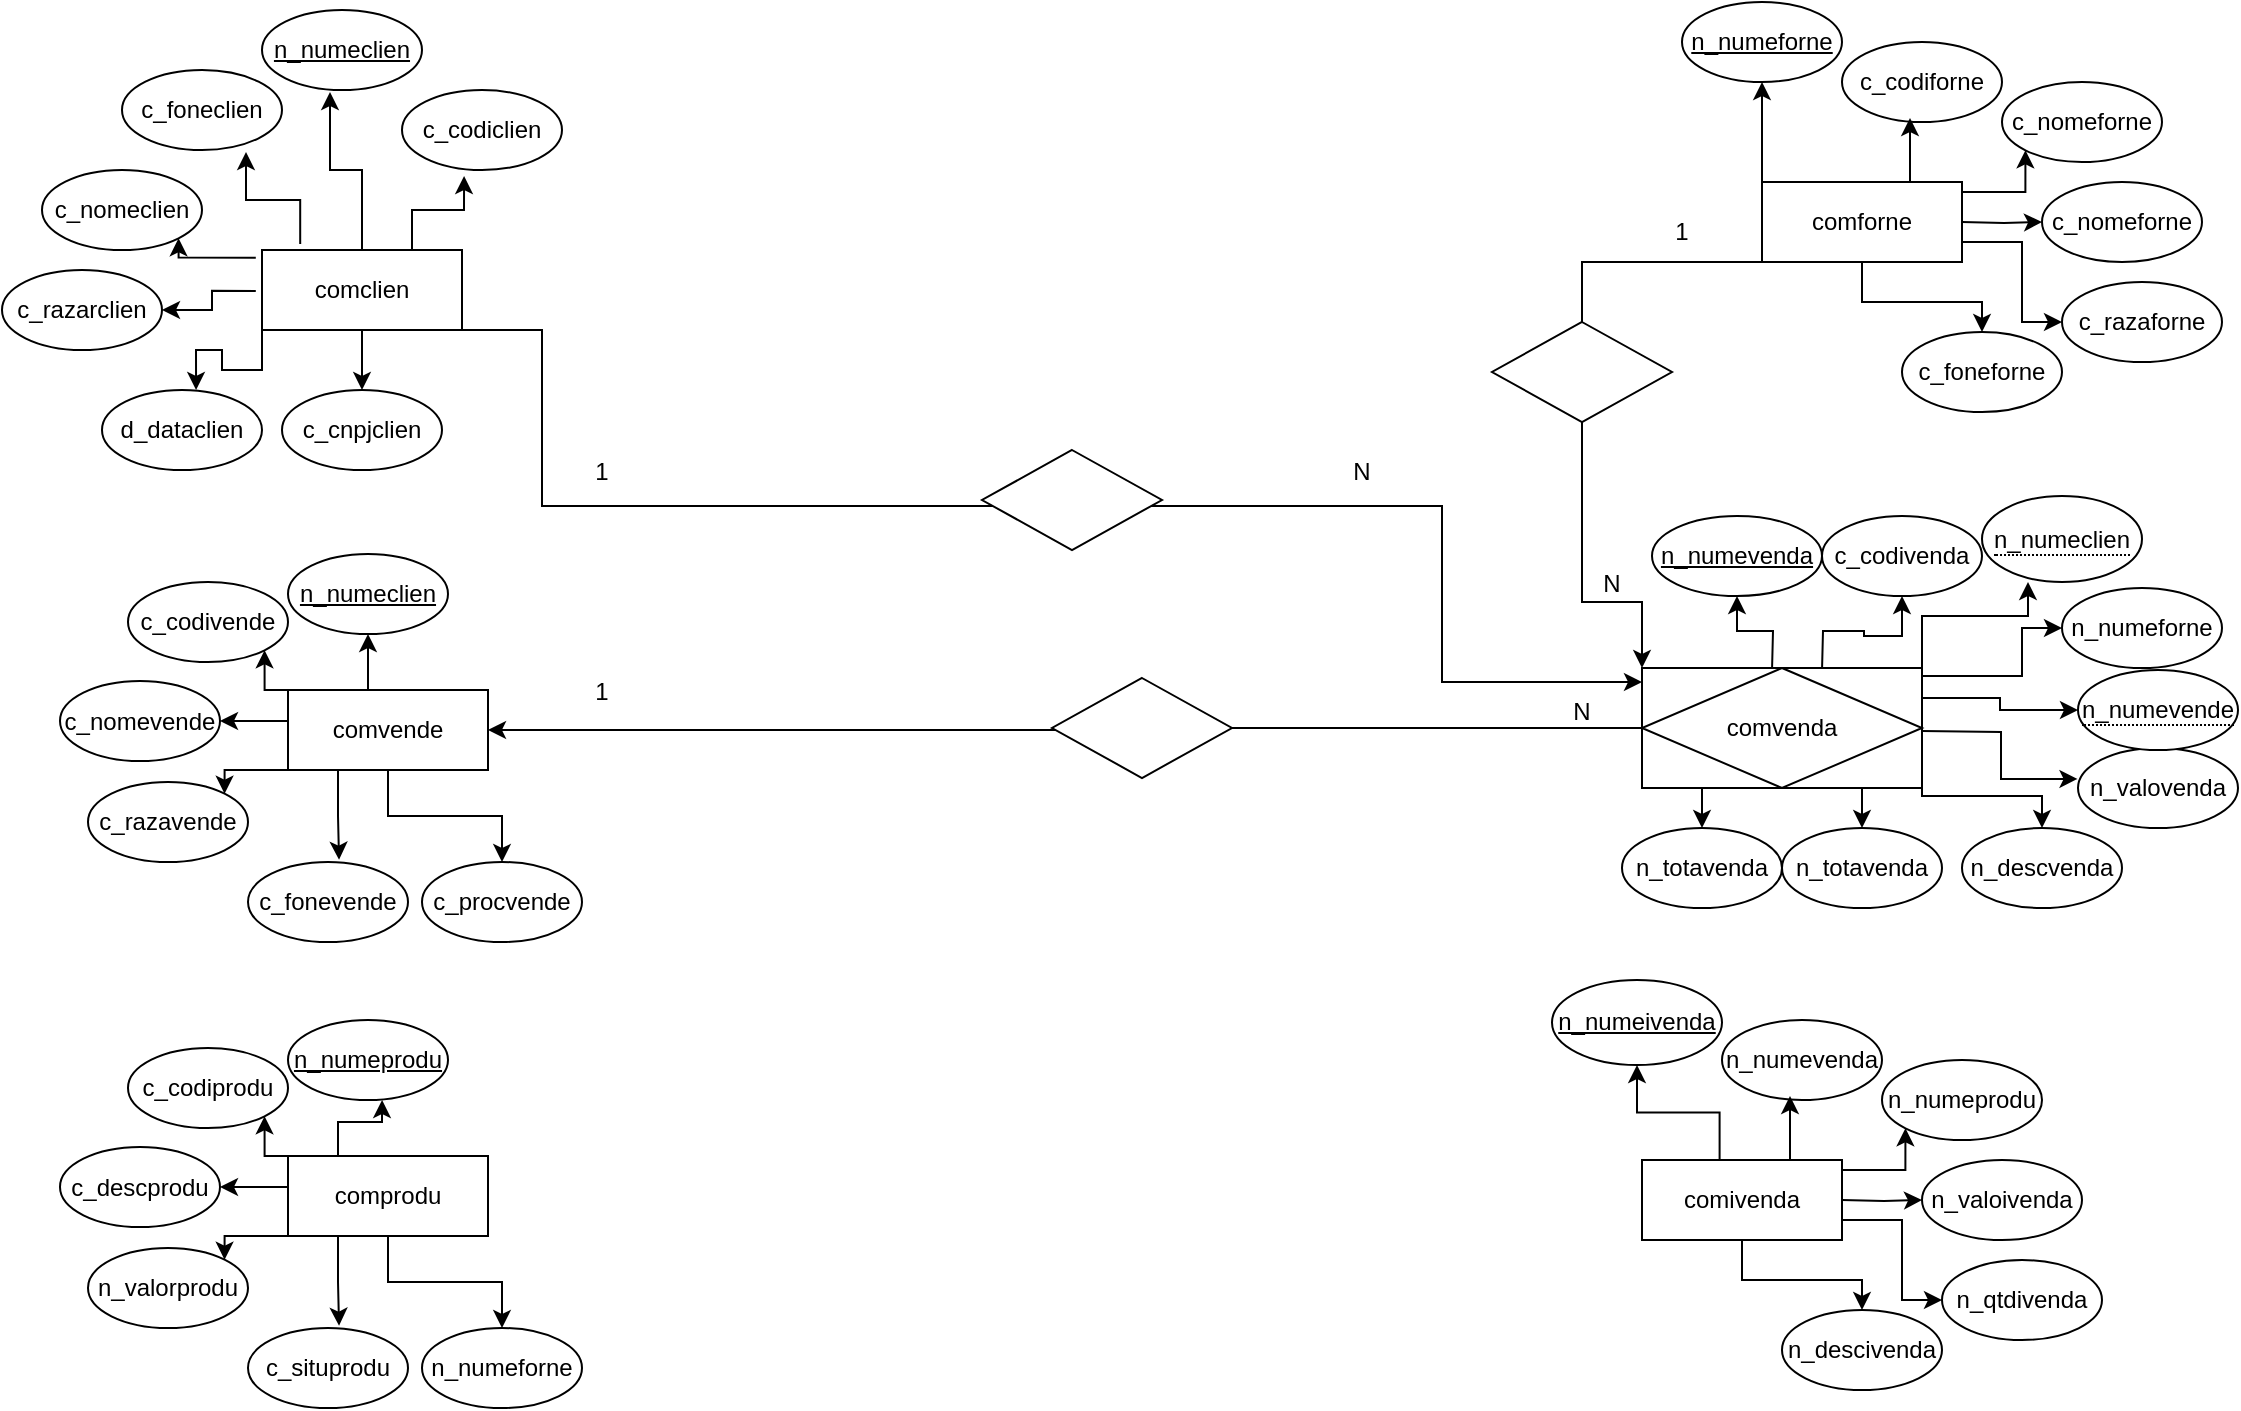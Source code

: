 <mxfile version="28.2.8" pages="2">
  <diagram name="Página-1" id="YsfWKtCPw2C8xm3MoTjd">
    <mxGraphModel dx="2860" dy="1554" grid="1" gridSize="10" guides="1" tooltips="1" connect="1" arrows="1" fold="1" page="1" pageScale="1" pageWidth="1169" pageHeight="827" math="0" shadow="0">
      <root>
        <mxCell id="0" />
        <mxCell id="1" parent="0" />
        <mxCell id="bs81U0XVVwIqTHEoBs_I-17" style="edgeStyle=orthogonalEdgeStyle;rounded=0;orthogonalLoop=1;jettySize=auto;html=1;exitX=-0.031;exitY=0.096;exitDx=0;exitDy=0;entryX=1;entryY=1;entryDx=0;entryDy=0;exitPerimeter=0;" edge="1" parent="1" source="bs81U0XVVwIqTHEoBs_I-42" target="bs81U0XVVwIqTHEoBs_I-6">
          <mxGeometry relative="1" as="geometry">
            <mxPoint x="120" y="359" as="sourcePoint" />
          </mxGeometry>
        </mxCell>
        <mxCell id="bs81U0XVVwIqTHEoBs_I-22" style="edgeStyle=orthogonalEdgeStyle;rounded=0;orthogonalLoop=1;jettySize=auto;html=1;exitX=0.5;exitY=1;exitDx=0;exitDy=0;entryX=0.5;entryY=0;entryDx=0;entryDy=0;" edge="1" parent="1" source="bs81U0XVVwIqTHEoBs_I-42" target="bs81U0XVVwIqTHEoBs_I-12">
          <mxGeometry relative="1" as="geometry">
            <mxPoint x="180" y="404" as="sourcePoint" />
          </mxGeometry>
        </mxCell>
        <mxCell id="bs81U0XVVwIqTHEoBs_I-27" style="edgeStyle=orthogonalEdgeStyle;rounded=0;orthogonalLoop=1;jettySize=auto;html=1;exitX=-0.031;exitY=0.511;exitDx=0;exitDy=0;entryX=1;entryY=0.5;entryDx=0;entryDy=0;exitPerimeter=0;" edge="1" parent="1" source="bs81U0XVVwIqTHEoBs_I-42" target="bs81U0XVVwIqTHEoBs_I-8">
          <mxGeometry relative="1" as="geometry">
            <mxPoint x="120" y="374" as="sourcePoint" />
          </mxGeometry>
        </mxCell>
        <mxCell id="bs81U0XVVwIqTHEoBs_I-1" value="n_numeclien" style="ellipse;whiteSpace=wrap;html=1;align=center;fontStyle=4;" vertex="1" parent="1">
          <mxGeometry x="130" y="234" width="80" height="40" as="geometry" />
        </mxCell>
        <mxCell id="bs81U0XVVwIqTHEoBs_I-4" value="c_codiclien" style="ellipse;whiteSpace=wrap;html=1;align=center;" vertex="1" parent="1">
          <mxGeometry x="200" y="274" width="80" height="40" as="geometry" />
        </mxCell>
        <mxCell id="bs81U0XVVwIqTHEoBs_I-6" value="c_nomeclien" style="ellipse;whiteSpace=wrap;html=1;align=center;" vertex="1" parent="1">
          <mxGeometry x="20" y="314" width="80" height="40" as="geometry" />
        </mxCell>
        <mxCell id="bs81U0XVVwIqTHEoBs_I-8" value="c_razarclien" style="ellipse;whiteSpace=wrap;html=1;align=center;" vertex="1" parent="1">
          <mxGeometry y="364" width="80" height="40" as="geometry" />
        </mxCell>
        <mxCell id="bs81U0XVVwIqTHEoBs_I-10" value="d_dataclien" style="ellipse;whiteSpace=wrap;html=1;align=center;" vertex="1" parent="1">
          <mxGeometry x="50" y="424" width="80" height="40" as="geometry" />
        </mxCell>
        <mxCell id="bs81U0XVVwIqTHEoBs_I-12" value="c_cnpjclien" style="ellipse;whiteSpace=wrap;html=1;align=center;" vertex="1" parent="1">
          <mxGeometry x="140" y="424" width="80" height="40" as="geometry" />
        </mxCell>
        <mxCell id="bs81U0XVVwIqTHEoBs_I-13" value="c_foneclien" style="ellipse;whiteSpace=wrap;html=1;align=center;" vertex="1" parent="1">
          <mxGeometry x="60" y="264" width="80" height="40" as="geometry" />
        </mxCell>
        <mxCell id="bs81U0XVVwIqTHEoBs_I-14" style="edgeStyle=orthogonalEdgeStyle;rounded=0;orthogonalLoop=1;jettySize=auto;html=1;exitX=0.75;exitY=0;exitDx=0;exitDy=0;entryX=0.388;entryY=1.075;entryDx=0;entryDy=0;entryPerimeter=0;" edge="1" parent="1" source="bs81U0XVVwIqTHEoBs_I-42" target="bs81U0XVVwIqTHEoBs_I-4">
          <mxGeometry relative="1" as="geometry">
            <mxPoint x="210" y="344" as="sourcePoint" />
          </mxGeometry>
        </mxCell>
        <mxCell id="bs81U0XVVwIqTHEoBs_I-15" style="edgeStyle=orthogonalEdgeStyle;rounded=0;orthogonalLoop=1;jettySize=auto;html=1;exitX=0.5;exitY=0;exitDx=0;exitDy=0;entryX=0.425;entryY=1.025;entryDx=0;entryDy=0;entryPerimeter=0;" edge="1" parent="1" source="bs81U0XVVwIqTHEoBs_I-42" target="bs81U0XVVwIqTHEoBs_I-1">
          <mxGeometry relative="1" as="geometry">
            <mxPoint x="180" y="344" as="sourcePoint" />
          </mxGeometry>
        </mxCell>
        <mxCell id="bs81U0XVVwIqTHEoBs_I-16" style="edgeStyle=orthogonalEdgeStyle;rounded=0;orthogonalLoop=1;jettySize=auto;html=1;exitX=0.191;exitY=-0.075;exitDx=0;exitDy=0;entryX=0.775;entryY=1.025;entryDx=0;entryDy=0;entryPerimeter=0;exitPerimeter=0;" edge="1" parent="1" source="bs81U0XVVwIqTHEoBs_I-42" target="bs81U0XVVwIqTHEoBs_I-13">
          <mxGeometry relative="1" as="geometry">
            <mxPoint x="150" y="344" as="sourcePoint" />
          </mxGeometry>
        </mxCell>
        <mxCell id="bs81U0XVVwIqTHEoBs_I-19" style="edgeStyle=orthogonalEdgeStyle;rounded=0;orthogonalLoop=1;jettySize=auto;html=1;exitX=0;exitY=1;exitDx=0;exitDy=0;entryX=0.588;entryY=0;entryDx=0;entryDy=0;entryPerimeter=0;" edge="1" parent="1" source="bs81U0XVVwIqTHEoBs_I-42" target="bs81U0XVVwIqTHEoBs_I-10">
          <mxGeometry relative="1" as="geometry">
            <mxPoint x="120" y="389" as="sourcePoint" />
          </mxGeometry>
        </mxCell>
        <mxCell id="bs81U0XVVwIqTHEoBs_I-38" style="edgeStyle=orthogonalEdgeStyle;rounded=0;orthogonalLoop=1;jettySize=auto;html=1;exitX=1;exitY=0.25;exitDx=0;exitDy=0;entryX=0;entryY=1;entryDx=0;entryDy=0;" edge="1" parent="1" target="bs81U0XVVwIqTHEoBs_I-31">
          <mxGeometry relative="1" as="geometry">
            <mxPoint x="980" y="325" as="sourcePoint" />
          </mxGeometry>
        </mxCell>
        <mxCell id="bs81U0XVVwIqTHEoBs_I-39" style="edgeStyle=orthogonalEdgeStyle;rounded=0;orthogonalLoop=1;jettySize=auto;html=1;exitX=1;exitY=0.5;exitDx=0;exitDy=0;entryX=0;entryY=0.5;entryDx=0;entryDy=0;" edge="1" parent="1" target="bs81U0XVVwIqTHEoBs_I-32">
          <mxGeometry relative="1" as="geometry">
            <mxPoint x="980" y="340" as="sourcePoint" />
          </mxGeometry>
        </mxCell>
        <mxCell id="bs81U0XVVwIqTHEoBs_I-29" value="n_numeforne" style="ellipse;whiteSpace=wrap;html=1;align=center;fontStyle=4;" vertex="1" parent="1">
          <mxGeometry x="840" y="230" width="80" height="40" as="geometry" />
        </mxCell>
        <mxCell id="bs81U0XVVwIqTHEoBs_I-30" value="c_codiforne" style="ellipse;whiteSpace=wrap;html=1;align=center;" vertex="1" parent="1">
          <mxGeometry x="920" y="250" width="80" height="40" as="geometry" />
        </mxCell>
        <mxCell id="bs81U0XVVwIqTHEoBs_I-31" value="c_nomeforne" style="ellipse;whiteSpace=wrap;html=1;align=center;" vertex="1" parent="1">
          <mxGeometry x="1000" y="270" width="80" height="40" as="geometry" />
        </mxCell>
        <mxCell id="bs81U0XVVwIqTHEoBs_I-32" value="c_nomeforne" style="ellipse;whiteSpace=wrap;html=1;align=center;" vertex="1" parent="1">
          <mxGeometry x="1020" y="320" width="80" height="40" as="geometry" />
        </mxCell>
        <mxCell id="bs81U0XVVwIqTHEoBs_I-33" value="c_razaforne" style="ellipse;whiteSpace=wrap;html=1;align=center;" vertex="1" parent="1">
          <mxGeometry x="1030" y="370" width="80" height="40" as="geometry" />
        </mxCell>
        <mxCell id="bs81U0XVVwIqTHEoBs_I-34" value="c_foneforne" style="ellipse;whiteSpace=wrap;html=1;align=center;" vertex="1" parent="1">
          <mxGeometry x="950" y="395" width="80" height="40" as="geometry" />
        </mxCell>
        <mxCell id="bs81U0XVVwIqTHEoBs_I-36" style="edgeStyle=orthogonalEdgeStyle;rounded=0;orthogonalLoop=1;jettySize=auto;html=1;exitX=0.6;exitY=0.125;exitDx=0;exitDy=0;entryX=0.425;entryY=0.95;entryDx=0;entryDy=0;entryPerimeter=0;exitPerimeter=0;" edge="1" parent="1" source="bs81U0XVVwIqTHEoBs_I-44" target="bs81U0XVVwIqTHEoBs_I-30">
          <mxGeometry relative="1" as="geometry">
            <mxPoint x="950" y="310" as="sourcePoint" />
          </mxGeometry>
        </mxCell>
        <mxCell id="bs81U0XVVwIqTHEoBs_I-164" style="edgeStyle=orthogonalEdgeStyle;rounded=0;orthogonalLoop=1;jettySize=auto;html=1;exitX=1;exitY=1;exitDx=0;exitDy=0;entryX=1;entryY=0;entryDx=0;entryDy=0;" edge="1" parent="1" source="bs81U0XVVwIqTHEoBs_I-42" target="bs81U0XVVwIqTHEoBs_I-153">
          <mxGeometry relative="1" as="geometry">
            <Array as="points">
              <mxPoint x="270" y="394" />
              <mxPoint x="270" y="482" />
              <mxPoint x="720" y="482" />
              <mxPoint x="720" y="570" />
            </Array>
          </mxGeometry>
        </mxCell>
        <mxCell id="bs81U0XVVwIqTHEoBs_I-42" value="comclien" style="whiteSpace=wrap;html=1;align=center;" vertex="1" parent="1">
          <mxGeometry x="130" y="354" width="100" height="40" as="geometry" />
        </mxCell>
        <mxCell id="bs81U0XVVwIqTHEoBs_I-45" style="edgeStyle=orthogonalEdgeStyle;rounded=0;orthogonalLoop=1;jettySize=auto;html=1;exitX=0.5;exitY=1;exitDx=0;exitDy=0;entryX=0.5;entryY=0;entryDx=0;entryDy=0;" edge="1" parent="1" source="bs81U0XVVwIqTHEoBs_I-44" target="bs81U0XVVwIqTHEoBs_I-34">
          <mxGeometry relative="1" as="geometry" />
        </mxCell>
        <mxCell id="bs81U0XVVwIqTHEoBs_I-81" style="edgeStyle=orthogonalEdgeStyle;rounded=0;orthogonalLoop=1;jettySize=auto;html=1;exitX=1;exitY=0.75;exitDx=0;exitDy=0;entryX=0;entryY=0.5;entryDx=0;entryDy=0;" edge="1" parent="1" source="bs81U0XVVwIqTHEoBs_I-44" target="bs81U0XVVwIqTHEoBs_I-33">
          <mxGeometry relative="1" as="geometry">
            <Array as="points">
              <mxPoint x="1010" y="350" />
              <mxPoint x="1010" y="390" />
            </Array>
          </mxGeometry>
        </mxCell>
        <mxCell id="bs81U0XVVwIqTHEoBs_I-157" style="edgeStyle=orthogonalEdgeStyle;rounded=0;orthogonalLoop=1;jettySize=auto;html=1;exitX=0;exitY=0;exitDx=0;exitDy=0;entryX=0.5;entryY=1;entryDx=0;entryDy=0;" edge="1" parent="1" source="bs81U0XVVwIqTHEoBs_I-44" target="bs81U0XVVwIqTHEoBs_I-29">
          <mxGeometry relative="1" as="geometry" />
        </mxCell>
        <mxCell id="bs81U0XVVwIqTHEoBs_I-158" style="edgeStyle=orthogonalEdgeStyle;rounded=0;orthogonalLoop=1;jettySize=auto;html=1;exitX=0;exitY=1;exitDx=0;exitDy=0;entryX=0;entryY=0;entryDx=0;entryDy=0;" edge="1" parent="1" source="bs81U0XVVwIqTHEoBs_I-44" target="bs81U0XVVwIqTHEoBs_I-148">
          <mxGeometry relative="1" as="geometry">
            <Array as="points">
              <mxPoint x="790" y="360" />
              <mxPoint x="790" y="530" />
              <mxPoint x="820" y="530" />
            </Array>
          </mxGeometry>
        </mxCell>
        <mxCell id="bs81U0XVVwIqTHEoBs_I-44" value="comforne" style="whiteSpace=wrap;html=1;align=center;" vertex="1" parent="1">
          <mxGeometry x="880" y="320" width="100" height="40" as="geometry" />
        </mxCell>
        <mxCell id="bs81U0XVVwIqTHEoBs_I-56" style="edgeStyle=orthogonalEdgeStyle;rounded=0;orthogonalLoop=1;jettySize=auto;html=1;exitX=0.25;exitY=0;exitDx=0;exitDy=0;entryX=0.5;entryY=1;entryDx=0;entryDy=0;" edge="1" parent="1" source="bs81U0XVVwIqTHEoBs_I-46" target="bs81U0XVVwIqTHEoBs_I-47">
          <mxGeometry relative="1" as="geometry" />
        </mxCell>
        <mxCell id="bs81U0XVVwIqTHEoBs_I-58" value="" style="edgeStyle=orthogonalEdgeStyle;rounded=0;orthogonalLoop=1;jettySize=auto;html=1;" edge="1" parent="1" source="bs81U0XVVwIqTHEoBs_I-46" target="bs81U0XVVwIqTHEoBs_I-55">
          <mxGeometry relative="1" as="geometry" />
        </mxCell>
        <mxCell id="bs81U0XVVwIqTHEoBs_I-65" style="edgeStyle=orthogonalEdgeStyle;rounded=0;orthogonalLoop=1;jettySize=auto;html=1;exitX=0;exitY=0;exitDx=0;exitDy=0;entryX=1;entryY=1;entryDx=0;entryDy=0;" edge="1" parent="1" source="bs81U0XVVwIqTHEoBs_I-46" target="bs81U0XVVwIqTHEoBs_I-49">
          <mxGeometry relative="1" as="geometry" />
        </mxCell>
        <mxCell id="bs81U0XVVwIqTHEoBs_I-71" style="edgeStyle=orthogonalEdgeStyle;rounded=0;orthogonalLoop=1;jettySize=auto;html=1;exitX=0;exitY=1;exitDx=0;exitDy=0;entryX=1;entryY=0;entryDx=0;entryDy=0;" edge="1" parent="1" source="bs81U0XVVwIqTHEoBs_I-46" target="bs81U0XVVwIqTHEoBs_I-53">
          <mxGeometry relative="1" as="geometry" />
        </mxCell>
        <mxCell id="bs81U0XVVwIqTHEoBs_I-79" style="edgeStyle=orthogonalEdgeStyle;rounded=0;orthogonalLoop=1;jettySize=auto;html=1;exitX=0;exitY=0.5;exitDx=0;exitDy=0;entryX=1;entryY=0.5;entryDx=0;entryDy=0;" edge="1" parent="1" source="bs81U0XVVwIqTHEoBs_I-46" target="bs81U0XVVwIqTHEoBs_I-51">
          <mxGeometry relative="1" as="geometry">
            <Array as="points">
              <mxPoint x="143" y="590" />
            </Array>
          </mxGeometry>
        </mxCell>
        <mxCell id="bs81U0XVVwIqTHEoBs_I-46" value="comvende" style="whiteSpace=wrap;html=1;align=center;" vertex="1" parent="1">
          <mxGeometry x="143" y="574" width="100" height="40" as="geometry" />
        </mxCell>
        <mxCell id="bs81U0XVVwIqTHEoBs_I-47" value="n_numeclien" style="ellipse;whiteSpace=wrap;html=1;align=center;fontStyle=4;" vertex="1" parent="1">
          <mxGeometry x="143" y="506" width="80" height="40" as="geometry" />
        </mxCell>
        <mxCell id="bs81U0XVVwIqTHEoBs_I-49" value="c_codivende" style="ellipse;whiteSpace=wrap;html=1;align=center;" vertex="1" parent="1">
          <mxGeometry x="63" y="520" width="80" height="40" as="geometry" />
        </mxCell>
        <mxCell id="bs81U0XVVwIqTHEoBs_I-51" value="c_nomevende" style="ellipse;whiteSpace=wrap;html=1;align=center;" vertex="1" parent="1">
          <mxGeometry x="29" y="569.5" width="80" height="40" as="geometry" />
        </mxCell>
        <mxCell id="bs81U0XVVwIqTHEoBs_I-53" value="c_razavende" style="ellipse;whiteSpace=wrap;html=1;align=center;" vertex="1" parent="1">
          <mxGeometry x="43" y="620" width="80" height="40" as="geometry" />
        </mxCell>
        <mxCell id="bs81U0XVVwIqTHEoBs_I-54" value="c_fonevende" style="ellipse;whiteSpace=wrap;html=1;align=center;" vertex="1" parent="1">
          <mxGeometry x="123" y="660" width="80" height="40" as="geometry" />
        </mxCell>
        <mxCell id="bs81U0XVVwIqTHEoBs_I-55" value="c_procvende" style="ellipse;whiteSpace=wrap;html=1;align=center;" vertex="1" parent="1">
          <mxGeometry x="210" y="660" width="80" height="40" as="geometry" />
        </mxCell>
        <mxCell id="bs81U0XVVwIqTHEoBs_I-61" style="edgeStyle=orthogonalEdgeStyle;rounded=0;orthogonalLoop=1;jettySize=auto;html=1;exitX=0.25;exitY=1;exitDx=0;exitDy=0;entryX=0.569;entryY=-0.029;entryDx=0;entryDy=0;entryPerimeter=0;" edge="1" parent="1" source="bs81U0XVVwIqTHEoBs_I-46" target="bs81U0XVVwIqTHEoBs_I-54">
          <mxGeometry relative="1" as="geometry" />
        </mxCell>
        <mxCell id="bs81U0XVVwIqTHEoBs_I-85" value="n_numevenda" style="ellipse;whiteSpace=wrap;html=1;align=center;fontStyle=4;" vertex="1" parent="1">
          <mxGeometry x="825" y="487" width="85" height="40" as="geometry" />
        </mxCell>
        <mxCell id="bs81U0XVVwIqTHEoBs_I-86" value="c_codivenda" style="ellipse;whiteSpace=wrap;html=1;align=center;" vertex="1" parent="1">
          <mxGeometry x="910" y="487" width="80" height="40" as="geometry" />
        </mxCell>
        <mxCell id="bs81U0XVVwIqTHEoBs_I-88" value="n_numeforne" style="ellipse;whiteSpace=wrap;html=1;align=center;" vertex="1" parent="1">
          <mxGeometry x="1030" y="523" width="80" height="40" as="geometry" />
        </mxCell>
        <mxCell id="bs81U0XVVwIqTHEoBs_I-90" value="n_valovenda" style="ellipse;whiteSpace=wrap;html=1;align=center;" vertex="1" parent="1">
          <mxGeometry x="1038" y="603" width="80" height="40" as="geometry" />
        </mxCell>
        <mxCell id="bs81U0XVVwIqTHEoBs_I-99" style="edgeStyle=orthogonalEdgeStyle;rounded=0;orthogonalLoop=1;jettySize=auto;html=1;exitX=0.25;exitY=0;exitDx=0;exitDy=0;" edge="1" parent="1" target="bs81U0XVVwIqTHEoBs_I-85">
          <mxGeometry relative="1" as="geometry">
            <mxPoint x="885" y="564.5" as="sourcePoint" />
          </mxGeometry>
        </mxCell>
        <mxCell id="bs81U0XVVwIqTHEoBs_I-106" style="edgeStyle=orthogonalEdgeStyle;rounded=0;orthogonalLoop=1;jettySize=auto;html=1;exitX=0.75;exitY=1;exitDx=0;exitDy=0;entryX=0.5;entryY=0;entryDx=0;entryDy=0;" edge="1" parent="1" target="bs81U0XVVwIqTHEoBs_I-97">
          <mxGeometry relative="1" as="geometry">
            <mxPoint x="935" y="604.5" as="sourcePoint" />
          </mxGeometry>
        </mxCell>
        <mxCell id="bs81U0XVVwIqTHEoBs_I-107" style="edgeStyle=orthogonalEdgeStyle;rounded=0;orthogonalLoop=1;jettySize=auto;html=1;exitX=0;exitY=1;exitDx=0;exitDy=0;entryX=0.5;entryY=0;entryDx=0;entryDy=0;" edge="1" parent="1" target="bs81U0XVVwIqTHEoBs_I-98">
          <mxGeometry relative="1" as="geometry">
            <mxPoint x="860" y="604.5" as="sourcePoint" />
          </mxGeometry>
        </mxCell>
        <mxCell id="bs81U0XVVwIqTHEoBs_I-96" value="n_descvenda" style="ellipse;whiteSpace=wrap;html=1;align=center;" vertex="1" parent="1">
          <mxGeometry x="980" y="643" width="80" height="40" as="geometry" />
        </mxCell>
        <mxCell id="bs81U0XVVwIqTHEoBs_I-97" value="n_totavenda" style="ellipse;whiteSpace=wrap;html=1;align=center;" vertex="1" parent="1">
          <mxGeometry x="890" y="643" width="80" height="40" as="geometry" />
        </mxCell>
        <mxCell id="bs81U0XVVwIqTHEoBs_I-98" value="n_totavenda" style="ellipse;whiteSpace=wrap;html=1;align=center;" vertex="1" parent="1">
          <mxGeometry x="810" y="643" width="80" height="40" as="geometry" />
        </mxCell>
        <mxCell id="bs81U0XVVwIqTHEoBs_I-100" style="edgeStyle=orthogonalEdgeStyle;rounded=0;orthogonalLoop=1;jettySize=auto;html=1;exitX=0.5;exitY=0;exitDx=0;exitDy=0;" edge="1" parent="1" target="bs81U0XVVwIqTHEoBs_I-86">
          <mxGeometry relative="1" as="geometry">
            <mxPoint x="910" y="564.5" as="sourcePoint" />
          </mxGeometry>
        </mxCell>
        <mxCell id="bs81U0XVVwIqTHEoBs_I-102" style="edgeStyle=orthogonalEdgeStyle;rounded=0;orthogonalLoop=1;jettySize=auto;html=1;exitX=1;exitY=0.25;exitDx=0;exitDy=0;" edge="1" parent="1" target="bs81U0XVVwIqTHEoBs_I-88">
          <mxGeometry relative="1" as="geometry">
            <mxPoint x="960" y="574.5" as="sourcePoint" />
            <Array as="points">
              <mxPoint x="960" y="597" />
              <mxPoint x="960" y="567" />
              <mxPoint x="1010" y="567" />
              <mxPoint x="1010" y="547" />
            </Array>
          </mxGeometry>
        </mxCell>
        <mxCell id="bs81U0XVVwIqTHEoBs_I-104" style="edgeStyle=orthogonalEdgeStyle;rounded=0;orthogonalLoop=1;jettySize=auto;html=1;exitX=1;exitY=0.75;exitDx=0;exitDy=0;entryX=-0.003;entryY=0.387;entryDx=0;entryDy=0;entryPerimeter=0;" edge="1" parent="1" target="bs81U0XVVwIqTHEoBs_I-90">
          <mxGeometry relative="1" as="geometry">
            <mxPoint x="960" y="594.5" as="sourcePoint" />
          </mxGeometry>
        </mxCell>
        <mxCell id="bs81U0XVVwIqTHEoBs_I-105" style="edgeStyle=orthogonalEdgeStyle;rounded=0;orthogonalLoop=1;jettySize=auto;html=1;exitX=1;exitY=1;exitDx=0;exitDy=0;entryX=0.5;entryY=0;entryDx=0;entryDy=0;" edge="1" parent="1" target="bs81U0XVVwIqTHEoBs_I-96">
          <mxGeometry relative="1" as="geometry">
            <mxPoint x="960" y="604.5" as="sourcePoint" />
            <Array as="points">
              <mxPoint x="1020" y="627" />
            </Array>
          </mxGeometry>
        </mxCell>
        <mxCell id="bs81U0XVVwIqTHEoBs_I-109" style="edgeStyle=orthogonalEdgeStyle;rounded=0;orthogonalLoop=1;jettySize=auto;html=1;exitX=0.25;exitY=0;exitDx=0;exitDy=0;entryX=0.588;entryY=1;entryDx=0;entryDy=0;entryPerimeter=0;" edge="1" parent="1" source="bs81U0XVVwIqTHEoBs_I-114" target="bs81U0XVVwIqTHEoBs_I-115">
          <mxGeometry relative="1" as="geometry">
            <Array as="points">
              <mxPoint x="168" y="790" />
              <mxPoint x="190" y="790" />
            </Array>
          </mxGeometry>
        </mxCell>
        <mxCell id="bs81U0XVVwIqTHEoBs_I-110" value="" style="edgeStyle=orthogonalEdgeStyle;rounded=0;orthogonalLoop=1;jettySize=auto;html=1;" edge="1" parent="1" source="bs81U0XVVwIqTHEoBs_I-114" target="bs81U0XVVwIqTHEoBs_I-120">
          <mxGeometry relative="1" as="geometry" />
        </mxCell>
        <mxCell id="bs81U0XVVwIqTHEoBs_I-111" style="edgeStyle=orthogonalEdgeStyle;rounded=0;orthogonalLoop=1;jettySize=auto;html=1;exitX=0;exitY=0;exitDx=0;exitDy=0;entryX=1;entryY=1;entryDx=0;entryDy=0;" edge="1" parent="1" source="bs81U0XVVwIqTHEoBs_I-114" target="bs81U0XVVwIqTHEoBs_I-116">
          <mxGeometry relative="1" as="geometry" />
        </mxCell>
        <mxCell id="bs81U0XVVwIqTHEoBs_I-112" style="edgeStyle=orthogonalEdgeStyle;rounded=0;orthogonalLoop=1;jettySize=auto;html=1;exitX=0;exitY=1;exitDx=0;exitDy=0;entryX=1;entryY=0;entryDx=0;entryDy=0;" edge="1" parent="1" source="bs81U0XVVwIqTHEoBs_I-114" target="bs81U0XVVwIqTHEoBs_I-118">
          <mxGeometry relative="1" as="geometry" />
        </mxCell>
        <mxCell id="bs81U0XVVwIqTHEoBs_I-113" style="edgeStyle=orthogonalEdgeStyle;rounded=0;orthogonalLoop=1;jettySize=auto;html=1;exitX=0;exitY=0.5;exitDx=0;exitDy=0;entryX=1;entryY=0.5;entryDx=0;entryDy=0;" edge="1" parent="1" source="bs81U0XVVwIqTHEoBs_I-114" target="bs81U0XVVwIqTHEoBs_I-117">
          <mxGeometry relative="1" as="geometry">
            <Array as="points">
              <mxPoint x="143" y="823" />
            </Array>
          </mxGeometry>
        </mxCell>
        <mxCell id="bs81U0XVVwIqTHEoBs_I-114" value="comprodu" style="whiteSpace=wrap;html=1;align=center;" vertex="1" parent="1">
          <mxGeometry x="143" y="807" width="100" height="40" as="geometry" />
        </mxCell>
        <mxCell id="bs81U0XVVwIqTHEoBs_I-115" value="n_numeprodu" style="ellipse;whiteSpace=wrap;html=1;align=center;fontStyle=4;" vertex="1" parent="1">
          <mxGeometry x="143" y="739" width="80" height="40" as="geometry" />
        </mxCell>
        <mxCell id="bs81U0XVVwIqTHEoBs_I-116" value="c_codiprodu" style="ellipse;whiteSpace=wrap;html=1;align=center;" vertex="1" parent="1">
          <mxGeometry x="63" y="753" width="80" height="40" as="geometry" />
        </mxCell>
        <mxCell id="bs81U0XVVwIqTHEoBs_I-117" value="c_descprodu" style="ellipse;whiteSpace=wrap;html=1;align=center;" vertex="1" parent="1">
          <mxGeometry x="29" y="802.5" width="80" height="40" as="geometry" />
        </mxCell>
        <mxCell id="bs81U0XVVwIqTHEoBs_I-118" value="n_valorprodu" style="ellipse;whiteSpace=wrap;html=1;align=center;" vertex="1" parent="1">
          <mxGeometry x="43" y="853" width="80" height="40" as="geometry" />
        </mxCell>
        <mxCell id="bs81U0XVVwIqTHEoBs_I-119" value="c_situprodu" style="ellipse;whiteSpace=wrap;html=1;align=center;" vertex="1" parent="1">
          <mxGeometry x="123" y="893" width="80" height="40" as="geometry" />
        </mxCell>
        <mxCell id="bs81U0XVVwIqTHEoBs_I-120" value="n_numeforne" style="ellipse;whiteSpace=wrap;html=1;align=center;" vertex="1" parent="1">
          <mxGeometry x="210" y="893" width="80" height="40" as="geometry" />
        </mxCell>
        <mxCell id="bs81U0XVVwIqTHEoBs_I-121" style="edgeStyle=orthogonalEdgeStyle;rounded=0;orthogonalLoop=1;jettySize=auto;html=1;exitX=0.25;exitY=1;exitDx=0;exitDy=0;entryX=0.569;entryY=-0.029;entryDx=0;entryDy=0;entryPerimeter=0;" edge="1" parent="1" source="bs81U0XVVwIqTHEoBs_I-114" target="bs81U0XVVwIqTHEoBs_I-119">
          <mxGeometry relative="1" as="geometry" />
        </mxCell>
        <mxCell id="bs81U0XVVwIqTHEoBs_I-135" style="edgeStyle=orthogonalEdgeStyle;rounded=0;orthogonalLoop=1;jettySize=auto;html=1;exitX=0.388;exitY=0.033;exitDx=0;exitDy=0;entryX=0.5;entryY=1;entryDx=0;entryDy=0;exitPerimeter=0;" edge="1" parent="1" source="bs81U0XVVwIqTHEoBs_I-147" target="bs81U0XVVwIqTHEoBs_I-138">
          <mxGeometry relative="1" as="geometry">
            <mxPoint x="860" y="799" as="sourcePoint" />
          </mxGeometry>
        </mxCell>
        <mxCell id="bs81U0XVVwIqTHEoBs_I-136" style="edgeStyle=orthogonalEdgeStyle;rounded=0;orthogonalLoop=1;jettySize=auto;html=1;exitX=1;exitY=0.25;exitDx=0;exitDy=0;entryX=0;entryY=1;entryDx=0;entryDy=0;" edge="1" parent="1" target="bs81U0XVVwIqTHEoBs_I-140">
          <mxGeometry relative="1" as="geometry">
            <mxPoint x="920" y="814" as="sourcePoint" />
          </mxGeometry>
        </mxCell>
        <mxCell id="bs81U0XVVwIqTHEoBs_I-137" style="edgeStyle=orthogonalEdgeStyle;rounded=0;orthogonalLoop=1;jettySize=auto;html=1;exitX=1;exitY=0.5;exitDx=0;exitDy=0;entryX=0;entryY=0.5;entryDx=0;entryDy=0;" edge="1" parent="1" target="bs81U0XVVwIqTHEoBs_I-141">
          <mxGeometry relative="1" as="geometry">
            <mxPoint x="920" y="829" as="sourcePoint" />
          </mxGeometry>
        </mxCell>
        <mxCell id="bs81U0XVVwIqTHEoBs_I-138" value="n_numeivenda" style="ellipse;whiteSpace=wrap;html=1;align=center;fontStyle=4;" vertex="1" parent="1">
          <mxGeometry x="775" y="719" width="85" height="42.5" as="geometry" />
        </mxCell>
        <mxCell id="bs81U0XVVwIqTHEoBs_I-139" value="n_numevenda" style="ellipse;whiteSpace=wrap;html=1;align=center;" vertex="1" parent="1">
          <mxGeometry x="860" y="739" width="80" height="40" as="geometry" />
        </mxCell>
        <mxCell id="bs81U0XVVwIqTHEoBs_I-140" value="n_numeprodu" style="ellipse;whiteSpace=wrap;html=1;align=center;" vertex="1" parent="1">
          <mxGeometry x="940" y="759" width="80" height="40" as="geometry" />
        </mxCell>
        <mxCell id="bs81U0XVVwIqTHEoBs_I-141" value="n_valoivenda" style="ellipse;whiteSpace=wrap;html=1;align=center;" vertex="1" parent="1">
          <mxGeometry x="960" y="809" width="80" height="40" as="geometry" />
        </mxCell>
        <mxCell id="bs81U0XVVwIqTHEoBs_I-142" value="n_qtdivenda" style="ellipse;whiteSpace=wrap;html=1;align=center;" vertex="1" parent="1">
          <mxGeometry x="970" y="859" width="80" height="40" as="geometry" />
        </mxCell>
        <mxCell id="bs81U0XVVwIqTHEoBs_I-143" value="n_descivenda" style="ellipse;whiteSpace=wrap;html=1;align=center;" vertex="1" parent="1">
          <mxGeometry x="890" y="884" width="80" height="40" as="geometry" />
        </mxCell>
        <mxCell id="bs81U0XVVwIqTHEoBs_I-144" style="edgeStyle=orthogonalEdgeStyle;rounded=0;orthogonalLoop=1;jettySize=auto;html=1;exitX=0.6;exitY=0.125;exitDx=0;exitDy=0;entryX=0.425;entryY=0.95;entryDx=0;entryDy=0;entryPerimeter=0;exitPerimeter=0;" edge="1" parent="1" source="bs81U0XVVwIqTHEoBs_I-147" target="bs81U0XVVwIqTHEoBs_I-139">
          <mxGeometry relative="1" as="geometry">
            <mxPoint x="890" y="799" as="sourcePoint" />
          </mxGeometry>
        </mxCell>
        <mxCell id="bs81U0XVVwIqTHEoBs_I-145" style="edgeStyle=orthogonalEdgeStyle;rounded=0;orthogonalLoop=1;jettySize=auto;html=1;exitX=0.5;exitY=1;exitDx=0;exitDy=0;entryX=0.5;entryY=0;entryDx=0;entryDy=0;" edge="1" parent="1" source="bs81U0XVVwIqTHEoBs_I-147" target="bs81U0XVVwIqTHEoBs_I-143">
          <mxGeometry relative="1" as="geometry" />
        </mxCell>
        <mxCell id="bs81U0XVVwIqTHEoBs_I-146" style="edgeStyle=orthogonalEdgeStyle;rounded=0;orthogonalLoop=1;jettySize=auto;html=1;exitX=1;exitY=0.75;exitDx=0;exitDy=0;entryX=0;entryY=0.5;entryDx=0;entryDy=0;" edge="1" parent="1" source="bs81U0XVVwIqTHEoBs_I-147" target="bs81U0XVVwIqTHEoBs_I-142">
          <mxGeometry relative="1" as="geometry">
            <Array as="points">
              <mxPoint x="950" y="839" />
              <mxPoint x="950" y="879" />
            </Array>
          </mxGeometry>
        </mxCell>
        <mxCell id="bs81U0XVVwIqTHEoBs_I-147" value="comivenda" style="whiteSpace=wrap;html=1;align=center;" vertex="1" parent="1">
          <mxGeometry x="820" y="809" width="100" height="40" as="geometry" />
        </mxCell>
        <mxCell id="bs81U0XVVwIqTHEoBs_I-150" style="edgeStyle=orthogonalEdgeStyle;rounded=0;orthogonalLoop=1;jettySize=auto;html=1;exitX=0;exitY=0.5;exitDx=0;exitDy=0;entryX=1;entryY=0.5;entryDx=0;entryDy=0;" edge="1" parent="1" source="bs81U0XVVwIqTHEoBs_I-148" target="bs81U0XVVwIqTHEoBs_I-46">
          <mxGeometry relative="1" as="geometry" />
        </mxCell>
        <mxCell id="bs81U0XVVwIqTHEoBs_I-156" style="edgeStyle=orthogonalEdgeStyle;rounded=0;orthogonalLoop=1;jettySize=auto;html=1;exitX=1;exitY=0.25;exitDx=0;exitDy=0;entryX=0;entryY=0.5;entryDx=0;entryDy=0;" edge="1" parent="1" source="bs81U0XVVwIqTHEoBs_I-148" target="bs81U0XVVwIqTHEoBs_I-155">
          <mxGeometry relative="1" as="geometry" />
        </mxCell>
        <mxCell id="bs81U0XVVwIqTHEoBs_I-148" value="comvenda" style="shape=associativeEntity;whiteSpace=wrap;html=1;align=center;" vertex="1" parent="1">
          <mxGeometry x="820" y="563" width="140" height="60" as="geometry" />
        </mxCell>
        <mxCell id="bs81U0XVVwIqTHEoBs_I-152" value="" style="shape=rhombus;perimeter=rhombusPerimeter;whiteSpace=wrap;html=1;align=center;" vertex="1" parent="1">
          <mxGeometry x="525" y="568" width="90" height="50" as="geometry" />
        </mxCell>
        <mxCell id="bs81U0XVVwIqTHEoBs_I-153" value="N" style="text;html=1;whiteSpace=wrap;strokeColor=none;fillColor=none;align=center;verticalAlign=middle;rounded=0;" vertex="1" parent="1">
          <mxGeometry x="760" y="570" width="60" height="30" as="geometry" />
        </mxCell>
        <mxCell id="bs81U0XVVwIqTHEoBs_I-154" value="1" style="text;html=1;whiteSpace=wrap;strokeColor=none;fillColor=none;align=center;verticalAlign=middle;rounded=0;" vertex="1" parent="1">
          <mxGeometry x="270" y="560" width="60" height="30" as="geometry" />
        </mxCell>
        <mxCell id="bs81U0XVVwIqTHEoBs_I-155" value="&lt;span style=&quot;border-bottom: 1px dotted&quot;&gt;n_numevende&lt;/span&gt;" style="ellipse;whiteSpace=wrap;html=1;align=center;" vertex="1" parent="1">
          <mxGeometry x="1038" y="564" width="80" height="40" as="geometry" />
        </mxCell>
        <mxCell id="bs81U0XVVwIqTHEoBs_I-159" value="" style="shape=rhombus;perimeter=rhombusPerimeter;whiteSpace=wrap;html=1;align=center;" vertex="1" parent="1">
          <mxGeometry x="745" y="390" width="90" height="50" as="geometry" />
        </mxCell>
        <mxCell id="bs81U0XVVwIqTHEoBs_I-161" value="N" style="text;html=1;whiteSpace=wrap;strokeColor=none;fillColor=none;align=center;verticalAlign=middle;rounded=0;" vertex="1" parent="1">
          <mxGeometry x="775" y="506" width="60" height="30" as="geometry" />
        </mxCell>
        <mxCell id="bs81U0XVVwIqTHEoBs_I-162" value="1" style="text;html=1;whiteSpace=wrap;strokeColor=none;fillColor=none;align=center;verticalAlign=middle;rounded=0;" vertex="1" parent="1">
          <mxGeometry x="810" y="330" width="60" height="30" as="geometry" />
        </mxCell>
        <mxCell id="bs81U0XVVwIqTHEoBs_I-165" value="" style="shape=rhombus;perimeter=rhombusPerimeter;whiteSpace=wrap;html=1;align=center;" vertex="1" parent="1">
          <mxGeometry x="490" y="454" width="90" height="50" as="geometry" />
        </mxCell>
        <mxCell id="bs81U0XVVwIqTHEoBs_I-167" value="1" style="text;html=1;whiteSpace=wrap;strokeColor=none;fillColor=none;align=center;verticalAlign=middle;rounded=0;" vertex="1" parent="1">
          <mxGeometry x="270" y="450" width="60" height="30" as="geometry" />
        </mxCell>
        <mxCell id="bs81U0XVVwIqTHEoBs_I-169" value="N" style="text;html=1;whiteSpace=wrap;strokeColor=none;fillColor=none;align=center;verticalAlign=middle;rounded=0;" vertex="1" parent="1">
          <mxGeometry x="650" y="450" width="60" height="30" as="geometry" />
        </mxCell>
        <mxCell id="bs81U0XVVwIqTHEoBs_I-174" style="edgeStyle=orthogonalEdgeStyle;rounded=0;orthogonalLoop=1;jettySize=auto;html=1;exitX=1;exitY=0;exitDx=0;exitDy=0;" edge="1" parent="1" source="bs81U0XVVwIqTHEoBs_I-148">
          <mxGeometry relative="1" as="geometry">
            <mxPoint x="960" y="560" as="sourcePoint" />
            <mxPoint x="1013" y="520" as="targetPoint" />
            <Array as="points">
              <mxPoint x="960" y="537" />
              <mxPoint x="1013" y="537" />
            </Array>
          </mxGeometry>
        </mxCell>
        <mxCell id="bs81U0XVVwIqTHEoBs_I-175" value="&lt;span style=&quot;border-bottom: 1px dotted&quot;&gt;n_numeclien&lt;/span&gt;" style="ellipse;whiteSpace=wrap;html=1;align=center;" vertex="1" parent="1">
          <mxGeometry x="990" y="477" width="80" height="43" as="geometry" />
        </mxCell>
      </root>
    </mxGraphModel>
  </diagram>
  <diagram id="SNcNz6v8rOgbrvwzq0i8" name="Página-2">
    <mxGraphModel dx="1665" dy="829" grid="0" gridSize="10" guides="1" tooltips="1" connect="1" arrows="1" fold="1" page="0" pageScale="1" pageWidth="827" pageHeight="1169" math="0" shadow="0">
      <root>
        <mxCell id="0" />
        <mxCell id="1" parent="0" />
      </root>
    </mxGraphModel>
  </diagram>
</mxfile>
